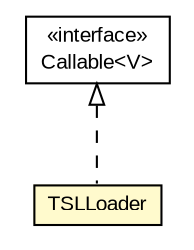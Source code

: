 #!/usr/local/bin/dot
#
# Class diagram 
# Generated by UMLGraph version R5_6-24-gf6e263 (http://www.umlgraph.org/)
#

digraph G {
	edge [fontname="arial",fontsize=10,labelfontname="arial",labelfontsize=10];
	node [fontname="arial",fontsize=10,shape=plaintext];
	nodesep=0.25;
	ranksep=0.5;
	// eu.europa.esig.dss.tsl.service.TSLLoader
	c692584 [label=<<table title="eu.europa.esig.dss.tsl.service.TSLLoader" border="0" cellborder="1" cellspacing="0" cellpadding="2" port="p" bgcolor="lemonChiffon" href="./TSLLoader.html">
		<tr><td><table border="0" cellspacing="0" cellpadding="1">
<tr><td align="center" balign="center"> TSLLoader </td></tr>
		</table></td></tr>
		</table>>, URL="./TSLLoader.html", fontname="arial", fontcolor="black", fontsize=10.0];
	//eu.europa.esig.dss.tsl.service.TSLLoader implements java.util.concurrent.Callable<V>
	c692589:p -> c692584:p [dir=back,arrowtail=empty,style=dashed];
	// java.util.concurrent.Callable<V>
	c692589 [label=<<table title="java.util.concurrent.Callable" border="0" cellborder="1" cellspacing="0" cellpadding="2" port="p" href="http://java.sun.com/j2se/1.4.2/docs/api/java/util/concurrent/Callable.html">
		<tr><td><table border="0" cellspacing="0" cellpadding="1">
<tr><td align="center" balign="center"> &#171;interface&#187; </td></tr>
<tr><td align="center" balign="center"> Callable&lt;V&gt; </td></tr>
		</table></td></tr>
		</table>>, URL="http://java.sun.com/j2se/1.4.2/docs/api/java/util/concurrent/Callable.html", fontname="arial", fontcolor="black", fontsize=10.0];
}

